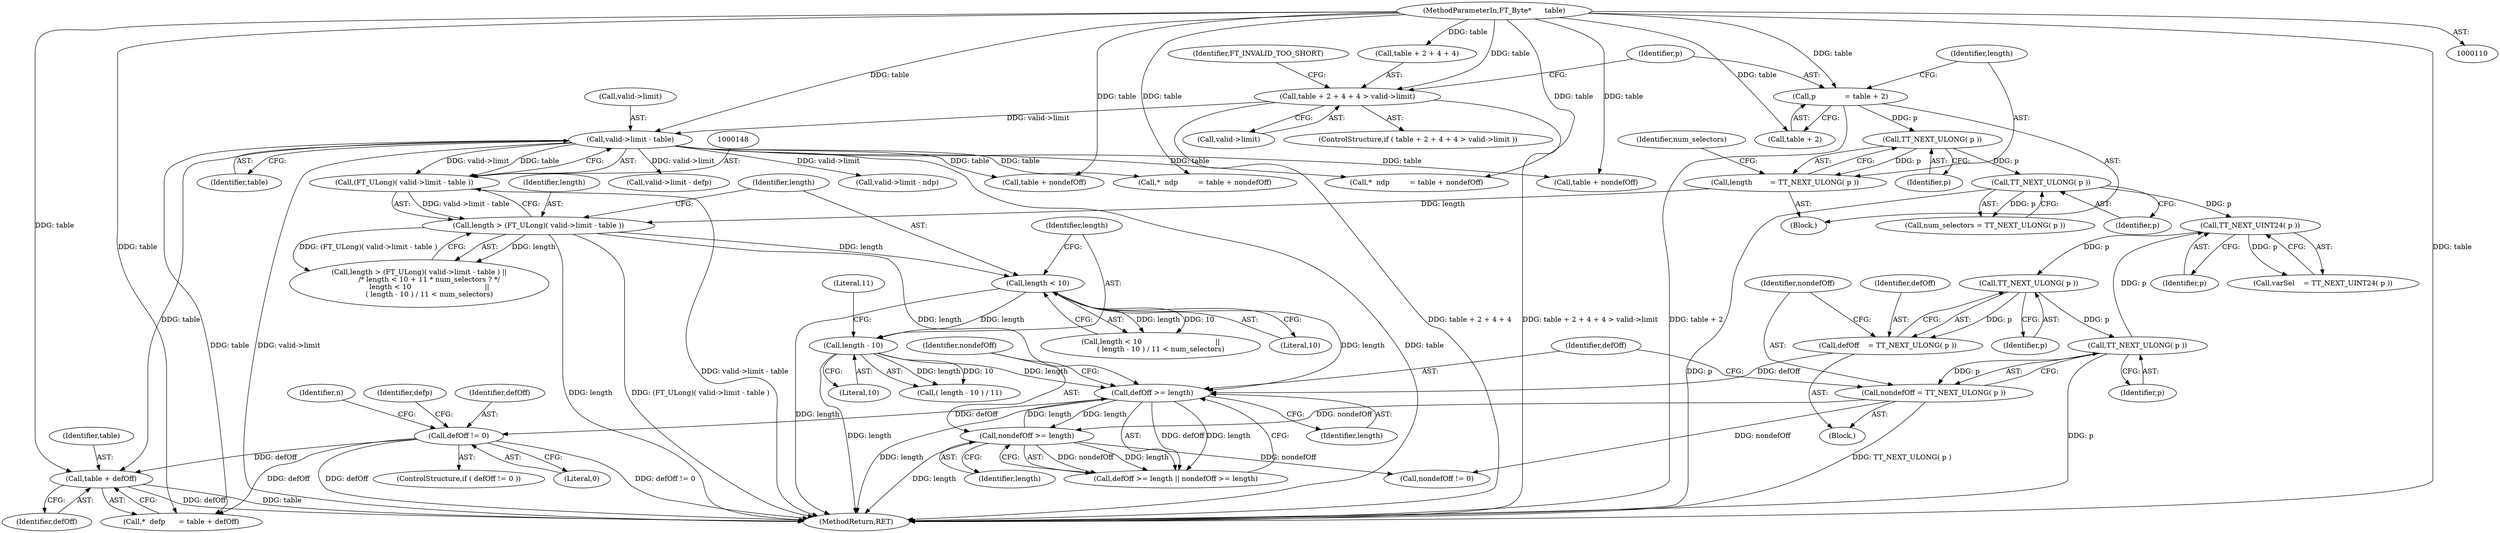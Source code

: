 digraph "0_savannah_57cbb8c148999ba8f14ed53435fc071ac9953afd@pointer" {
"1000224" [label="(Call,table + defOff)"];
"1000149" [label="(Call,valid->limit - table)"];
"1000118" [label="(Call,table + 2 + 4 + 4 > valid->limit)"];
"1000111" [label="(MethodParameterIn,FT_Byte*      table)"];
"1000217" [label="(Call,defOff != 0)"];
"1000199" [label="(Call,defOff >= length)"];
"1000188" [label="(Call,defOff    = TT_NEXT_ULONG( p ))"];
"1000190" [label="(Call,TT_NEXT_ULONG( p ))"];
"1000185" [label="(Call,TT_NEXT_UINT24( p ))"];
"1000141" [label="(Call,TT_NEXT_ULONG( p ))"];
"1000137" [label="(Call,TT_NEXT_ULONG( p ))"];
"1000130" [label="(Call,p             = table + 2)"];
"1000195" [label="(Call,TT_NEXT_ULONG( p ))"];
"1000155" [label="(Call,length < 10)"];
"1000145" [label="(Call,length > (FT_ULong)( valid->limit - table ))"];
"1000135" [label="(Call,length        = TT_NEXT_ULONG( p ))"];
"1000147" [label="(Call,(FT_ULong)( valid->limit - table ))"];
"1000160" [label="(Call,length - 10)"];
"1000202" [label="(Call,nondefOff >= length)"];
"1000193" [label="(Call,nondefOff = TT_NEXT_ULONG( p ))"];
"1000193" [label="(Call,nondefOff = TT_NEXT_ULONG( p ))"];
"1000219" [label="(Literal,0)"];
"1000218" [label="(Identifier,defOff)"];
"1000199" [label="(Call,defOff >= length)"];
"1000142" [label="(Identifier,p)"];
"1000291" [label="(Call,*  ndp         = table + nondefOff)"];
"1000217" [label="(Call,defOff != 0)"];
"1000118" [label="(Call,table + 2 + 4 + 4 > valid->limit)"];
"1000183" [label="(Call,varSel    = TT_NEXT_UINT24( p ))"];
"1000149" [label="(Call,valid->limit - table)"];
"1000129" [label="(Identifier,FT_INVALID_TOO_SHORT)"];
"1000130" [label="(Call,p             = table + 2)"];
"1000111" [label="(MethodParameterIn,FT_Byte*      table)"];
"1000200" [label="(Identifier,defOff)"];
"1000119" [label="(Call,table + 2 + 4 + 4)"];
"1000139" [label="(Call,num_selectors = TT_NEXT_ULONG( p ))"];
"1000113" [label="(Block,)"];
"1000161" [label="(Identifier,length)"];
"1000243" [label="(Call,valid->limit - defp)"];
"1000163" [label="(Literal,11)"];
"1000293" [label="(Call,table + nondefOff)"];
"1000202" [label="(Call,nondefOff >= length)"];
"1000216" [label="(ControlStructure,if ( defOff != 0 ))"];
"1000160" [label="(Call,length - 10)"];
"1000345" [label="(MethodReturn,RET)"];
"1000203" [label="(Identifier,nondefOff)"];
"1000159" [label="(Call,( length - 10 ) / 11)"];
"1000162" [label="(Literal,10)"];
"1000132" [label="(Call,table + 2)"];
"1000224" [label="(Call,table + defOff)"];
"1000201" [label="(Identifier,length)"];
"1000156" [label="(Identifier,length)"];
"1000157" [label="(Literal,10)"];
"1000180" [label="(Identifier,n)"];
"1000312" [label="(Call,valid->limit - ndp)"];
"1000155" [label="(Call,length < 10)"];
"1000144" [label="(Call,length > (FT_ULong)( valid->limit - table ) ||\n         /* length < 10 + 11 * num_selectors ? */\n         length < 10                                 ||\n         ( length - 10 ) / 11 < num_selectors)"];
"1000189" [label="(Identifier,defOff)"];
"1000270" [label="(Call,nondefOff != 0)"];
"1000126" [label="(Call,valid->limit)"];
"1000226" [label="(Identifier,defOff)"];
"1000147" [label="(Call,(FT_ULong)( valid->limit - table ))"];
"1000117" [label="(ControlStructure,if ( table + 2 + 4 + 4 > valid->limit ))"];
"1000185" [label="(Call,TT_NEXT_UINT24( p ))"];
"1000186" [label="(Identifier,p)"];
"1000150" [label="(Call,valid->limit)"];
"1000141" [label="(Call,TT_NEXT_ULONG( p ))"];
"1000181" [label="(Block,)"];
"1000198" [label="(Call,defOff >= length || nondefOff >= length)"];
"1000222" [label="(Call,*  defp      = table + defOff)"];
"1000135" [label="(Call,length        = TT_NEXT_ULONG( p ))"];
"1000136" [label="(Identifier,length)"];
"1000188" [label="(Call,defOff    = TT_NEXT_ULONG( p ))"];
"1000191" [label="(Identifier,p)"];
"1000196" [label="(Identifier,p)"];
"1000223" [label="(Identifier,defp)"];
"1000194" [label="(Identifier,nondefOff)"];
"1000190" [label="(Call,TT_NEXT_ULONG( p ))"];
"1000275" [label="(Call,*  ndp         = table + nondefOff)"];
"1000145" [label="(Call,length > (FT_ULong)( valid->limit - table ))"];
"1000225" [label="(Identifier,table)"];
"1000138" [label="(Identifier,p)"];
"1000204" [label="(Identifier,length)"];
"1000154" [label="(Call,length < 10                                 ||\n         ( length - 10 ) / 11 < num_selectors)"];
"1000131" [label="(Identifier,p)"];
"1000137" [label="(Call,TT_NEXT_ULONG( p ))"];
"1000195" [label="(Call,TT_NEXT_ULONG( p ))"];
"1000146" [label="(Identifier,length)"];
"1000140" [label="(Identifier,num_selectors)"];
"1000153" [label="(Identifier,table)"];
"1000277" [label="(Call,table + nondefOff)"];
"1000224" -> "1000222"  [label="AST: "];
"1000224" -> "1000226"  [label="CFG: "];
"1000225" -> "1000224"  [label="AST: "];
"1000226" -> "1000224"  [label="AST: "];
"1000222" -> "1000224"  [label="CFG: "];
"1000224" -> "1000345"  [label="DDG: table"];
"1000224" -> "1000345"  [label="DDG: defOff"];
"1000149" -> "1000224"  [label="DDG: table"];
"1000111" -> "1000224"  [label="DDG: table"];
"1000217" -> "1000224"  [label="DDG: defOff"];
"1000149" -> "1000147"  [label="AST: "];
"1000149" -> "1000153"  [label="CFG: "];
"1000150" -> "1000149"  [label="AST: "];
"1000153" -> "1000149"  [label="AST: "];
"1000147" -> "1000149"  [label="CFG: "];
"1000149" -> "1000345"  [label="DDG: table"];
"1000149" -> "1000345"  [label="DDG: valid->limit"];
"1000149" -> "1000147"  [label="DDG: valid->limit"];
"1000149" -> "1000147"  [label="DDG: table"];
"1000118" -> "1000149"  [label="DDG: valid->limit"];
"1000111" -> "1000149"  [label="DDG: table"];
"1000149" -> "1000222"  [label="DDG: table"];
"1000149" -> "1000243"  [label="DDG: valid->limit"];
"1000149" -> "1000275"  [label="DDG: table"];
"1000149" -> "1000277"  [label="DDG: table"];
"1000149" -> "1000291"  [label="DDG: table"];
"1000149" -> "1000293"  [label="DDG: table"];
"1000149" -> "1000312"  [label="DDG: valid->limit"];
"1000118" -> "1000117"  [label="AST: "];
"1000118" -> "1000126"  [label="CFG: "];
"1000119" -> "1000118"  [label="AST: "];
"1000126" -> "1000118"  [label="AST: "];
"1000129" -> "1000118"  [label="CFG: "];
"1000131" -> "1000118"  [label="CFG: "];
"1000118" -> "1000345"  [label="DDG: table + 2 + 4 + 4 > valid->limit"];
"1000118" -> "1000345"  [label="DDG: table + 2 + 4 + 4"];
"1000111" -> "1000118"  [label="DDG: table"];
"1000111" -> "1000110"  [label="AST: "];
"1000111" -> "1000345"  [label="DDG: table"];
"1000111" -> "1000119"  [label="DDG: table"];
"1000111" -> "1000130"  [label="DDG: table"];
"1000111" -> "1000132"  [label="DDG: table"];
"1000111" -> "1000222"  [label="DDG: table"];
"1000111" -> "1000275"  [label="DDG: table"];
"1000111" -> "1000277"  [label="DDG: table"];
"1000111" -> "1000291"  [label="DDG: table"];
"1000111" -> "1000293"  [label="DDG: table"];
"1000217" -> "1000216"  [label="AST: "];
"1000217" -> "1000219"  [label="CFG: "];
"1000218" -> "1000217"  [label="AST: "];
"1000219" -> "1000217"  [label="AST: "];
"1000223" -> "1000217"  [label="CFG: "];
"1000180" -> "1000217"  [label="CFG: "];
"1000217" -> "1000345"  [label="DDG: defOff != 0"];
"1000217" -> "1000345"  [label="DDG: defOff"];
"1000199" -> "1000217"  [label="DDG: defOff"];
"1000217" -> "1000222"  [label="DDG: defOff"];
"1000199" -> "1000198"  [label="AST: "];
"1000199" -> "1000201"  [label="CFG: "];
"1000200" -> "1000199"  [label="AST: "];
"1000201" -> "1000199"  [label="AST: "];
"1000203" -> "1000199"  [label="CFG: "];
"1000198" -> "1000199"  [label="CFG: "];
"1000199" -> "1000345"  [label="DDG: length"];
"1000199" -> "1000198"  [label="DDG: defOff"];
"1000199" -> "1000198"  [label="DDG: length"];
"1000188" -> "1000199"  [label="DDG: defOff"];
"1000155" -> "1000199"  [label="DDG: length"];
"1000145" -> "1000199"  [label="DDG: length"];
"1000160" -> "1000199"  [label="DDG: length"];
"1000202" -> "1000199"  [label="DDG: length"];
"1000199" -> "1000202"  [label="DDG: length"];
"1000188" -> "1000181"  [label="AST: "];
"1000188" -> "1000190"  [label="CFG: "];
"1000189" -> "1000188"  [label="AST: "];
"1000190" -> "1000188"  [label="AST: "];
"1000194" -> "1000188"  [label="CFG: "];
"1000190" -> "1000188"  [label="DDG: p"];
"1000190" -> "1000191"  [label="CFG: "];
"1000191" -> "1000190"  [label="AST: "];
"1000185" -> "1000190"  [label="DDG: p"];
"1000190" -> "1000195"  [label="DDG: p"];
"1000185" -> "1000183"  [label="AST: "];
"1000185" -> "1000186"  [label="CFG: "];
"1000186" -> "1000185"  [label="AST: "];
"1000183" -> "1000185"  [label="CFG: "];
"1000185" -> "1000183"  [label="DDG: p"];
"1000141" -> "1000185"  [label="DDG: p"];
"1000195" -> "1000185"  [label="DDG: p"];
"1000141" -> "1000139"  [label="AST: "];
"1000141" -> "1000142"  [label="CFG: "];
"1000142" -> "1000141"  [label="AST: "];
"1000139" -> "1000141"  [label="CFG: "];
"1000141" -> "1000345"  [label="DDG: p"];
"1000141" -> "1000139"  [label="DDG: p"];
"1000137" -> "1000141"  [label="DDG: p"];
"1000137" -> "1000135"  [label="AST: "];
"1000137" -> "1000138"  [label="CFG: "];
"1000138" -> "1000137"  [label="AST: "];
"1000135" -> "1000137"  [label="CFG: "];
"1000137" -> "1000135"  [label="DDG: p"];
"1000130" -> "1000137"  [label="DDG: p"];
"1000130" -> "1000113"  [label="AST: "];
"1000130" -> "1000132"  [label="CFG: "];
"1000131" -> "1000130"  [label="AST: "];
"1000132" -> "1000130"  [label="AST: "];
"1000136" -> "1000130"  [label="CFG: "];
"1000130" -> "1000345"  [label="DDG: table + 2"];
"1000195" -> "1000193"  [label="AST: "];
"1000195" -> "1000196"  [label="CFG: "];
"1000196" -> "1000195"  [label="AST: "];
"1000193" -> "1000195"  [label="CFG: "];
"1000195" -> "1000345"  [label="DDG: p"];
"1000195" -> "1000193"  [label="DDG: p"];
"1000155" -> "1000154"  [label="AST: "];
"1000155" -> "1000157"  [label="CFG: "];
"1000156" -> "1000155"  [label="AST: "];
"1000157" -> "1000155"  [label="AST: "];
"1000161" -> "1000155"  [label="CFG: "];
"1000154" -> "1000155"  [label="CFG: "];
"1000155" -> "1000345"  [label="DDG: length"];
"1000155" -> "1000154"  [label="DDG: length"];
"1000155" -> "1000154"  [label="DDG: 10"];
"1000145" -> "1000155"  [label="DDG: length"];
"1000155" -> "1000160"  [label="DDG: length"];
"1000145" -> "1000144"  [label="AST: "];
"1000145" -> "1000147"  [label="CFG: "];
"1000146" -> "1000145"  [label="AST: "];
"1000147" -> "1000145"  [label="AST: "];
"1000156" -> "1000145"  [label="CFG: "];
"1000144" -> "1000145"  [label="CFG: "];
"1000145" -> "1000345"  [label="DDG: length"];
"1000145" -> "1000345"  [label="DDG: (FT_ULong)( valid->limit - table )"];
"1000145" -> "1000144"  [label="DDG: length"];
"1000145" -> "1000144"  [label="DDG: (FT_ULong)( valid->limit - table )"];
"1000135" -> "1000145"  [label="DDG: length"];
"1000147" -> "1000145"  [label="DDG: valid->limit - table"];
"1000135" -> "1000113"  [label="AST: "];
"1000136" -> "1000135"  [label="AST: "];
"1000140" -> "1000135"  [label="CFG: "];
"1000148" -> "1000147"  [label="AST: "];
"1000147" -> "1000345"  [label="DDG: valid->limit - table"];
"1000160" -> "1000159"  [label="AST: "];
"1000160" -> "1000162"  [label="CFG: "];
"1000161" -> "1000160"  [label="AST: "];
"1000162" -> "1000160"  [label="AST: "];
"1000163" -> "1000160"  [label="CFG: "];
"1000160" -> "1000345"  [label="DDG: length"];
"1000160" -> "1000159"  [label="DDG: length"];
"1000160" -> "1000159"  [label="DDG: 10"];
"1000202" -> "1000198"  [label="AST: "];
"1000202" -> "1000204"  [label="CFG: "];
"1000203" -> "1000202"  [label="AST: "];
"1000204" -> "1000202"  [label="AST: "];
"1000198" -> "1000202"  [label="CFG: "];
"1000202" -> "1000345"  [label="DDG: length"];
"1000202" -> "1000198"  [label="DDG: nondefOff"];
"1000202" -> "1000198"  [label="DDG: length"];
"1000193" -> "1000202"  [label="DDG: nondefOff"];
"1000202" -> "1000270"  [label="DDG: nondefOff"];
"1000193" -> "1000181"  [label="AST: "];
"1000194" -> "1000193"  [label="AST: "];
"1000200" -> "1000193"  [label="CFG: "];
"1000193" -> "1000345"  [label="DDG: TT_NEXT_ULONG( p )"];
"1000193" -> "1000270"  [label="DDG: nondefOff"];
}

